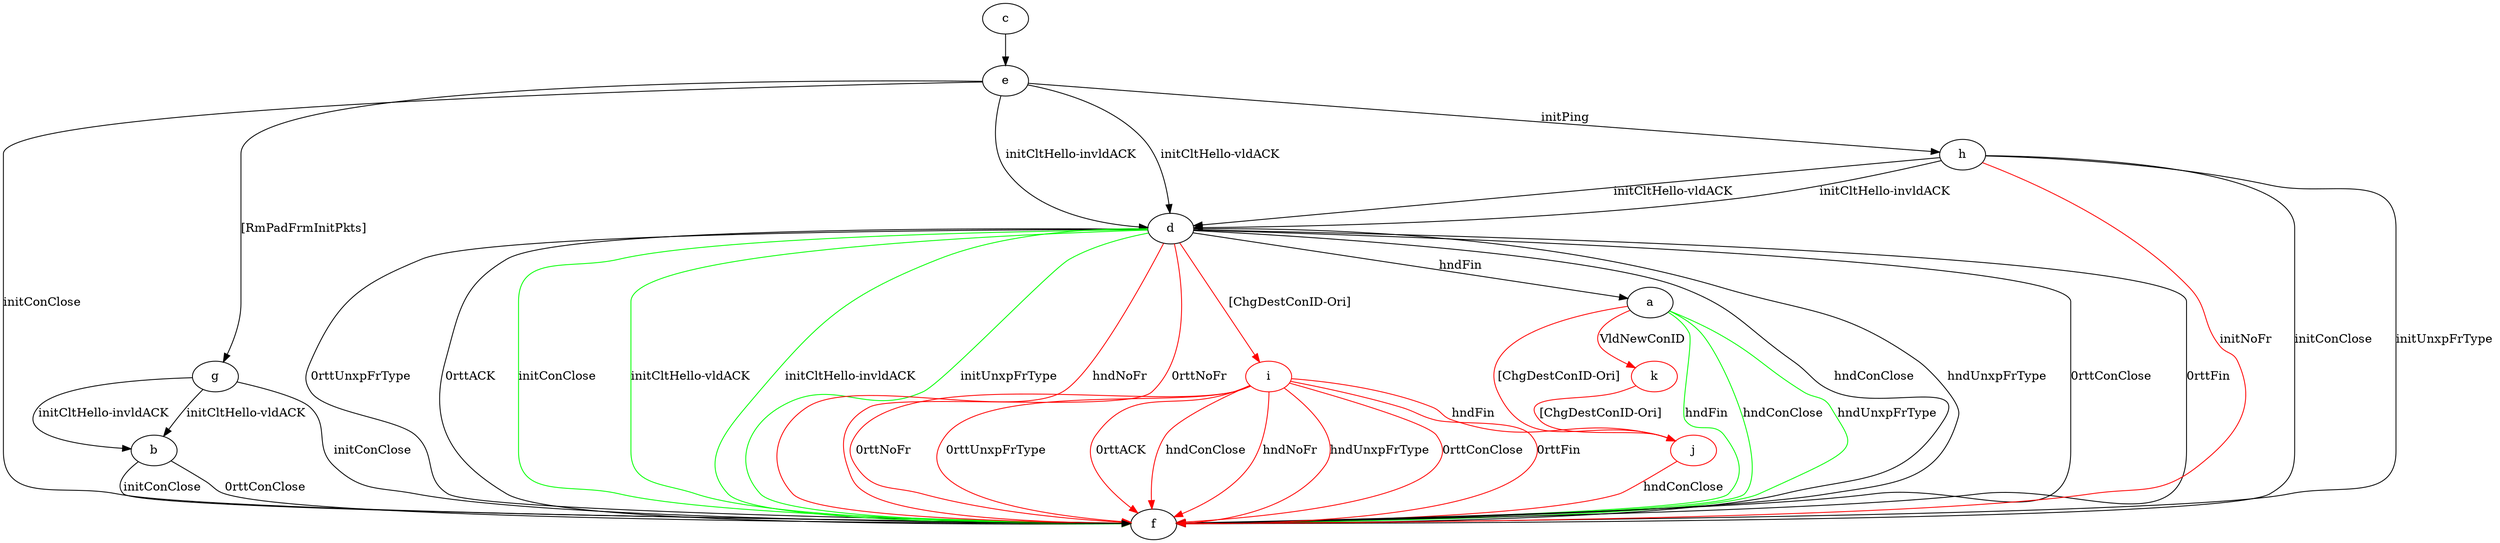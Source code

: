 digraph "" {
	a -> f	[key=0,
		color=green,
		label="hndFin "];
	a -> f	[key=1,
		color=green,
		label="hndConClose "];
	a -> f	[key=2,
		color=green,
		label="hndUnxpFrType "];
	j	[color=red];
	a -> j	[key=0,
		color=red,
		label="[ChgDestConID-Ori] "];
	k	[color=red];
	a -> k	[key=0,
		color=red,
		label="VldNewConID "];
	b -> f	[key=0,
		label="initConClose "];
	b -> f	[key=1,
		label="0rttConClose "];
	c -> e	[key=0];
	d -> a	[key=0,
		label="hndFin "];
	d -> f	[key=0,
		label="hndConClose "];
	d -> f	[key=1,
		label="hndUnxpFrType "];
	d -> f	[key=2,
		label="0rttConClose "];
	d -> f	[key=3,
		label="0rttFin "];
	d -> f	[key=4,
		label="0rttUnxpFrType "];
	d -> f	[key=5,
		label="0rttACK "];
	d -> f	[key=6,
		color=green,
		label="initConClose "];
	d -> f	[key=7,
		color=green,
		label="initCltHello-vldACK "];
	d -> f	[key=8,
		color=green,
		label="initCltHello-invldACK "];
	d -> f	[key=9,
		color=green,
		label="initUnxpFrType "];
	d -> f	[key=10,
		color=red,
		label="hndNoFr "];
	d -> f	[key=11,
		color=red,
		label="0rttNoFr "];
	i	[color=red];
	d -> i	[key=0,
		color=red,
		label="[ChgDestConID-Ori] "];
	e -> d	[key=0,
		label="initCltHello-vldACK "];
	e -> d	[key=1,
		label="initCltHello-invldACK "];
	e -> f	[key=0,
		label="initConClose "];
	e -> g	[key=0,
		label="[RmPadFrmInitPkts] "];
	e -> h	[key=0,
		label="initPing "];
	g -> b	[key=0,
		label="initCltHello-vldACK "];
	g -> b	[key=1,
		label="initCltHello-invldACK "];
	g -> f	[key=0,
		label="initConClose "];
	h -> d	[key=0,
		label="initCltHello-vldACK "];
	h -> d	[key=1,
		label="initCltHello-invldACK "];
	h -> f	[key=0,
		label="initConClose "];
	h -> f	[key=1,
		label="initUnxpFrType "];
	h -> f	[key=2,
		color=red,
		label="initNoFr "];
	i -> f	[key=0,
		color=red,
		label="hndConClose "];
	i -> f	[key=1,
		color=red,
		label="hndNoFr "];
	i -> f	[key=2,
		color=red,
		label="hndUnxpFrType "];
	i -> f	[key=3,
		color=red,
		label="0rttConClose "];
	i -> f	[key=4,
		color=red,
		label="0rttFin "];
	i -> f	[key=5,
		color=red,
		label="0rttNoFr "];
	i -> f	[key=6,
		color=red,
		label="0rttUnxpFrType "];
	i -> f	[key=7,
		color=red,
		label="0rttACK "];
	i -> j	[key=0,
		color=red,
		label="hndFin "];
	j -> f	[key=0,
		color=red,
		label="hndConClose "];
	k -> j	[key=0,
		color=red,
		label="[ChgDestConID-Ori] "];
}
